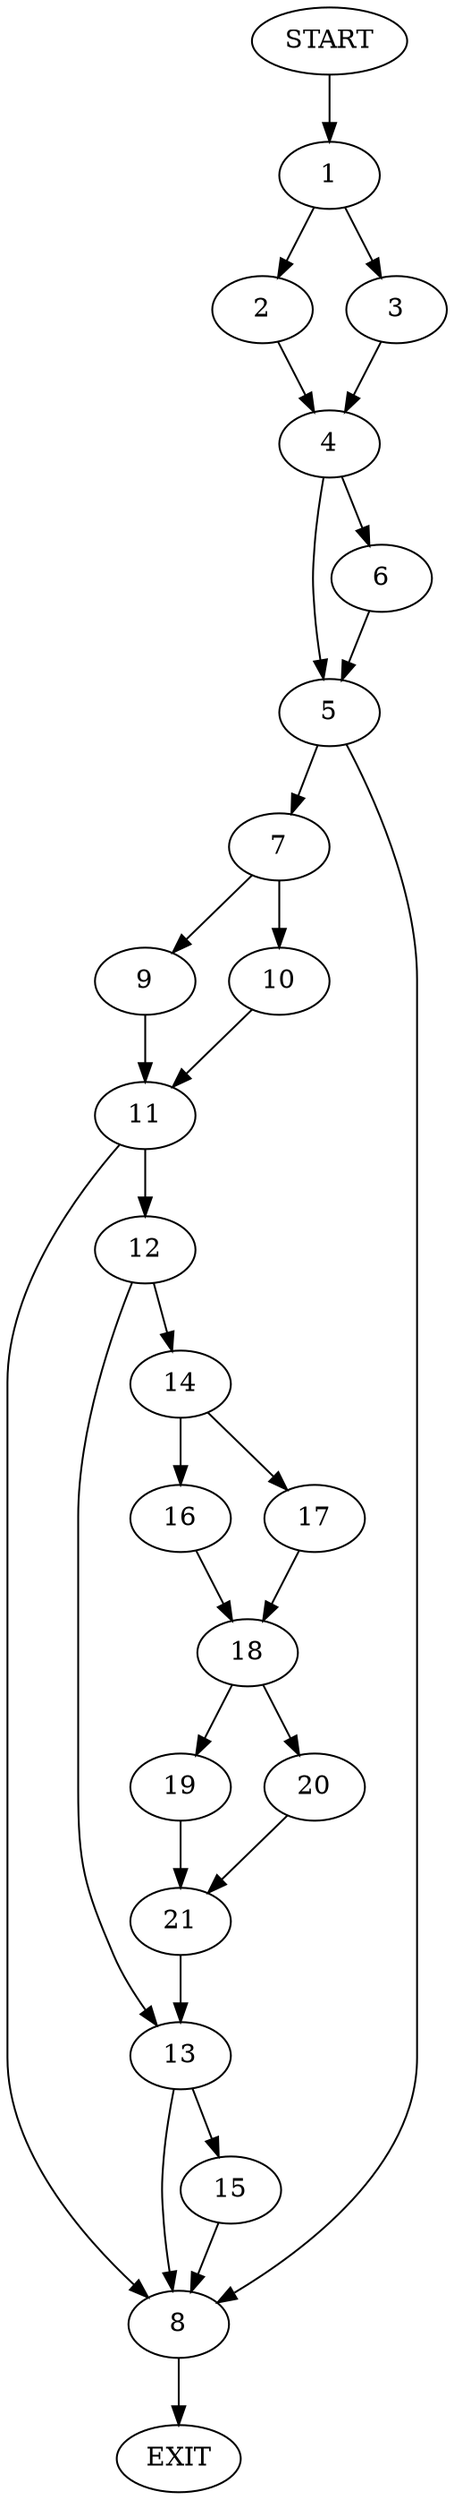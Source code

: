 digraph {
0 [label="START"]
22 [label="EXIT"]
0 -> 1
1 -> 2
1 -> 3
3 -> 4
2 -> 4
4 -> 5
4 -> 6
6 -> 5
5 -> 7
5 -> 8
7 -> 9
7 -> 10
8 -> 22
10 -> 11
9 -> 11
11 -> 12
11 -> 8
12 -> 13
12 -> 14
13 -> 8
13 -> 15
14 -> 16
14 -> 17
16 -> 18
17 -> 18
18 -> 19
18 -> 20
20 -> 21
19 -> 21
21 -> 13
15 -> 8
}
